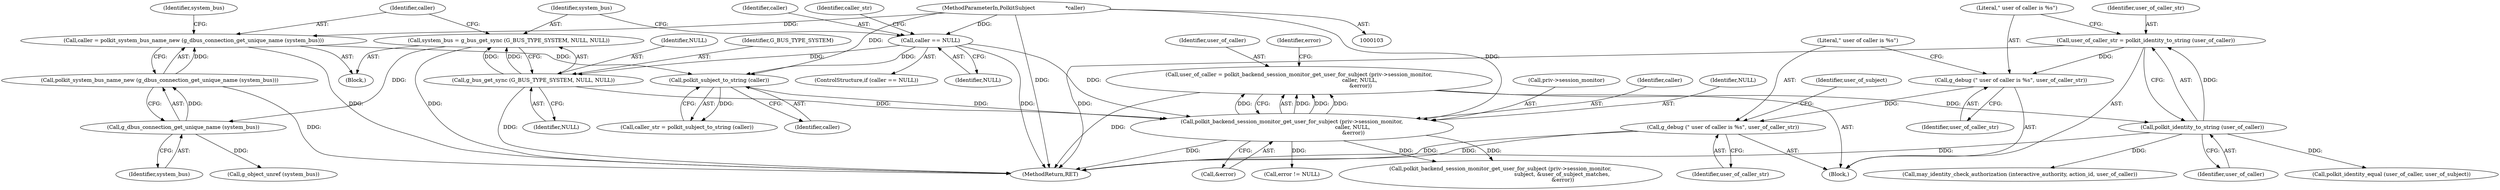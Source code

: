 digraph "0_polkit_bc7ffad53643a9c80231fc41f5582d6a8931c32c_0@pointer" {
"1000222" [label="(Call,user_of_caller_str = polkit_identity_to_string (user_of_caller))"];
"1000224" [label="(Call,polkit_identity_to_string (user_of_caller))"];
"1000200" [label="(Call,user_of_caller = polkit_backend_session_monitor_get_user_for_subject (priv->session_monitor,\n                                                                        caller, NULL,\n                                                                         &error))"];
"1000202" [label="(Call,polkit_backend_session_monitor_get_user_for_subject (priv->session_monitor,\n                                                                        caller, NULL,\n                                                                         &error))"];
"1000189" [label="(Call,polkit_subject_to_string (caller))"];
"1000180" [label="(Call,caller = polkit_system_bus_name_new (g_dbus_connection_get_unique_name (system_bus)))"];
"1000182" [label="(Call,polkit_system_bus_name_new (g_dbus_connection_get_unique_name (system_bus)))"];
"1000183" [label="(Call,g_dbus_connection_get_unique_name (system_bus))"];
"1000174" [label="(Call,system_bus = g_bus_get_sync (G_BUS_TYPE_SYSTEM, NULL, NULL))"];
"1000176" [label="(Call,g_bus_get_sync (G_BUS_TYPE_SYSTEM, NULL, NULL))"];
"1000169" [label="(Call,caller == NULL)"];
"1000105" [label="(MethodParameterIn,PolkitSubject                  *caller)"];
"1000226" [label="(Call,g_debug (\" user of caller is %s\", user_of_caller_str))"];
"1000229" [label="(Call,g_debug (\" user of caller is %s\", user_of_caller_str))"];
"1000168" [label="(ControlStructure,if (caller == NULL))"];
"1000201" [label="(Identifier,user_of_caller)"];
"1000189" [label="(Call,polkit_subject_to_string (caller))"];
"1000228" [label="(Identifier,user_of_caller_str)"];
"1000227" [label="(Literal,\" user of caller is %s\")"];
"1000190" [label="(Identifier,caller)"];
"1000234" [label="(Call,polkit_backend_session_monitor_get_user_for_subject (priv->session_monitor,\n                                                                         subject, &user_of_subject_matches,\n                                                                          &error))"];
"1000185" [label="(Call,g_object_unref (system_bus))"];
"1000175" [label="(Identifier,system_bus)"];
"1000208" [label="(Call,&error)"];
"1000176" [label="(Call,g_bus_get_sync (G_BUS_TYPE_SYSTEM, NULL, NULL))"];
"1000182" [label="(Call,polkit_system_bus_name_new (g_dbus_connection_get_unique_name (system_bus)))"];
"1000229" [label="(Call,g_debug (\" user of caller is %s\", user_of_caller_str))"];
"1000203" [label="(Call,priv->session_monitor)"];
"1000169" [label="(Call,caller == NULL)"];
"1000302" [label="(Call,may_identity_check_authorization (interactive_authority, action_id, user_of_caller))"];
"1000179" [label="(Identifier,NULL)"];
"1000211" [label="(Call,error != NULL)"];
"1000224" [label="(Call,polkit_identity_to_string (user_of_caller))"];
"1000113" [label="(Block,)"];
"1000226" [label="(Call,g_debug (\" user of caller is %s\", user_of_caller_str))"];
"1000174" [label="(Call,system_bus = g_bus_get_sync (G_BUS_TYPE_SYSTEM, NULL, NULL))"];
"1000171" [label="(Identifier,NULL)"];
"1000206" [label="(Identifier,caller)"];
"1000170" [label="(Identifier,caller)"];
"1000225" [label="(Identifier,user_of_caller)"];
"1000233" [label="(Identifier,user_of_subject)"];
"1000202" [label="(Call,polkit_backend_session_monitor_get_user_for_subject (priv->session_monitor,\n                                                                        caller, NULL,\n                                                                         &error))"];
"1000187" [label="(Call,caller_str = polkit_subject_to_string (caller))"];
"1000200" [label="(Call,user_of_caller = polkit_backend_session_monitor_get_user_for_subject (priv->session_monitor,\n                                                                        caller, NULL,\n                                                                         &error))"];
"1000178" [label="(Identifier,NULL)"];
"1000180" [label="(Call,caller = polkit_system_bus_name_new (g_dbus_connection_get_unique_name (system_bus)))"];
"1000181" [label="(Identifier,caller)"];
"1000186" [label="(Identifier,system_bus)"];
"1000177" [label="(Identifier,G_BUS_TYPE_SYSTEM)"];
"1000295" [label="(Call,polkit_identity_equal (user_of_caller, user_of_subject))"];
"1000222" [label="(Call,user_of_caller_str = polkit_identity_to_string (user_of_caller))"];
"1000212" [label="(Identifier,error)"];
"1000207" [label="(Identifier,NULL)"];
"1000319" [label="(MethodReturn,RET)"];
"1000231" [label="(Identifier,user_of_caller_str)"];
"1000105" [label="(MethodParameterIn,PolkitSubject                  *caller)"];
"1000230" [label="(Literal,\" user of caller is %s\")"];
"1000184" [label="(Identifier,system_bus)"];
"1000223" [label="(Identifier,user_of_caller_str)"];
"1000183" [label="(Call,g_dbus_connection_get_unique_name (system_bus))"];
"1000188" [label="(Identifier,caller_str)"];
"1000172" [label="(Block,)"];
"1000222" -> "1000113"  [label="AST: "];
"1000222" -> "1000224"  [label="CFG: "];
"1000223" -> "1000222"  [label="AST: "];
"1000224" -> "1000222"  [label="AST: "];
"1000227" -> "1000222"  [label="CFG: "];
"1000222" -> "1000319"  [label="DDG: "];
"1000224" -> "1000222"  [label="DDG: "];
"1000222" -> "1000226"  [label="DDG: "];
"1000224" -> "1000225"  [label="CFG: "];
"1000225" -> "1000224"  [label="AST: "];
"1000224" -> "1000319"  [label="DDG: "];
"1000200" -> "1000224"  [label="DDG: "];
"1000224" -> "1000295"  [label="DDG: "];
"1000224" -> "1000302"  [label="DDG: "];
"1000200" -> "1000113"  [label="AST: "];
"1000200" -> "1000202"  [label="CFG: "];
"1000201" -> "1000200"  [label="AST: "];
"1000202" -> "1000200"  [label="AST: "];
"1000212" -> "1000200"  [label="CFG: "];
"1000200" -> "1000319"  [label="DDG: "];
"1000202" -> "1000200"  [label="DDG: "];
"1000202" -> "1000200"  [label="DDG: "];
"1000202" -> "1000200"  [label="DDG: "];
"1000202" -> "1000200"  [label="DDG: "];
"1000202" -> "1000208"  [label="CFG: "];
"1000203" -> "1000202"  [label="AST: "];
"1000206" -> "1000202"  [label="AST: "];
"1000207" -> "1000202"  [label="AST: "];
"1000208" -> "1000202"  [label="AST: "];
"1000202" -> "1000319"  [label="DDG: "];
"1000189" -> "1000202"  [label="DDG: "];
"1000105" -> "1000202"  [label="DDG: "];
"1000176" -> "1000202"  [label="DDG: "];
"1000169" -> "1000202"  [label="DDG: "];
"1000202" -> "1000211"  [label="DDG: "];
"1000202" -> "1000234"  [label="DDG: "];
"1000202" -> "1000234"  [label="DDG: "];
"1000189" -> "1000187"  [label="AST: "];
"1000189" -> "1000190"  [label="CFG: "];
"1000190" -> "1000189"  [label="AST: "];
"1000187" -> "1000189"  [label="CFG: "];
"1000189" -> "1000187"  [label="DDG: "];
"1000180" -> "1000189"  [label="DDG: "];
"1000169" -> "1000189"  [label="DDG: "];
"1000105" -> "1000189"  [label="DDG: "];
"1000180" -> "1000172"  [label="AST: "];
"1000180" -> "1000182"  [label="CFG: "];
"1000181" -> "1000180"  [label="AST: "];
"1000182" -> "1000180"  [label="AST: "];
"1000186" -> "1000180"  [label="CFG: "];
"1000180" -> "1000319"  [label="DDG: "];
"1000182" -> "1000180"  [label="DDG: "];
"1000105" -> "1000180"  [label="DDG: "];
"1000182" -> "1000183"  [label="CFG: "];
"1000183" -> "1000182"  [label="AST: "];
"1000182" -> "1000319"  [label="DDG: "];
"1000183" -> "1000182"  [label="DDG: "];
"1000183" -> "1000184"  [label="CFG: "];
"1000184" -> "1000183"  [label="AST: "];
"1000174" -> "1000183"  [label="DDG: "];
"1000183" -> "1000185"  [label="DDG: "];
"1000174" -> "1000172"  [label="AST: "];
"1000174" -> "1000176"  [label="CFG: "];
"1000175" -> "1000174"  [label="AST: "];
"1000176" -> "1000174"  [label="AST: "];
"1000181" -> "1000174"  [label="CFG: "];
"1000174" -> "1000319"  [label="DDG: "];
"1000176" -> "1000174"  [label="DDG: "];
"1000176" -> "1000174"  [label="DDG: "];
"1000176" -> "1000179"  [label="CFG: "];
"1000177" -> "1000176"  [label="AST: "];
"1000178" -> "1000176"  [label="AST: "];
"1000179" -> "1000176"  [label="AST: "];
"1000176" -> "1000319"  [label="DDG: "];
"1000169" -> "1000176"  [label="DDG: "];
"1000169" -> "1000168"  [label="AST: "];
"1000169" -> "1000171"  [label="CFG: "];
"1000170" -> "1000169"  [label="AST: "];
"1000171" -> "1000169"  [label="AST: "];
"1000175" -> "1000169"  [label="CFG: "];
"1000188" -> "1000169"  [label="CFG: "];
"1000169" -> "1000319"  [label="DDG: "];
"1000105" -> "1000169"  [label="DDG: "];
"1000105" -> "1000103"  [label="AST: "];
"1000105" -> "1000319"  [label="DDG: "];
"1000226" -> "1000113"  [label="AST: "];
"1000226" -> "1000228"  [label="CFG: "];
"1000227" -> "1000226"  [label="AST: "];
"1000228" -> "1000226"  [label="AST: "];
"1000230" -> "1000226"  [label="CFG: "];
"1000226" -> "1000229"  [label="DDG: "];
"1000229" -> "1000113"  [label="AST: "];
"1000229" -> "1000231"  [label="CFG: "];
"1000230" -> "1000229"  [label="AST: "];
"1000231" -> "1000229"  [label="AST: "];
"1000233" -> "1000229"  [label="CFG: "];
"1000229" -> "1000319"  [label="DDG: "];
"1000229" -> "1000319"  [label="DDG: "];
}
